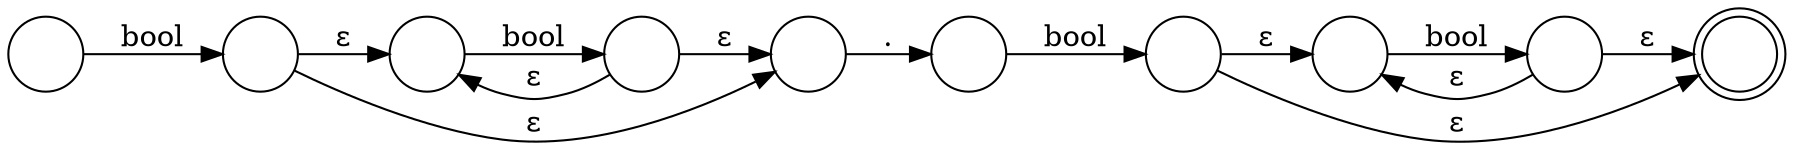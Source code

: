 digraph AFD{

 rankdir=LR;
node [shape = circle]
nodeh2_0[label = ""] 
nodeh2_1[label = ""] 
nodeh2_0->nodeh2_1[label= "bool"]; 
nodeh3_0[label = ""] 
nodeh3_1[label = ""] 
nodeh3_0->nodeh3_1[label= "bool"]; 
nodeh2_1[label = ""] 
nodo0001_1[label = ""] 
nodeh2_1->nodeh3_0[label= "ε"]; 
nodeh3_1->nodo0001_1[label= "ε"]; 
nodeh3_1->nodeh3_0[label= "ε" , constraint=false]; 
nodeh2_1->nodo0001_1[label= "ε" , constraint=false]; 
nodo0001_1[label = ""] 
nodeh4_1[label = ""] 
nodo0001_1->nodeh4_1[label= "."]; 
nodeh4_1[label = ""] 
nodeh5_1[label = ""] 
nodeh4_1->nodeh5_1[label= "bool"]; 
nodeh6_0[label = ""] 
nodeh6_1[label = ""] 
nodeh6_0->nodeh6_1[label= "bool"]; 
nodeh5_1[label = ""] 
nodo011_1[label = ""] 
nodeh5_1->nodeh6_0[label= "ε"]; 
nodeh6_1->nodo011_1[label= "ε"]; 
nodeh6_1->nodeh6_0[label= "ε" , constraint=false]; 
nodeh5_1->nodo011_1[label= "ε" , constraint=false]; 
nodo011_1[label = "", shape=doublecircle ] 
}
